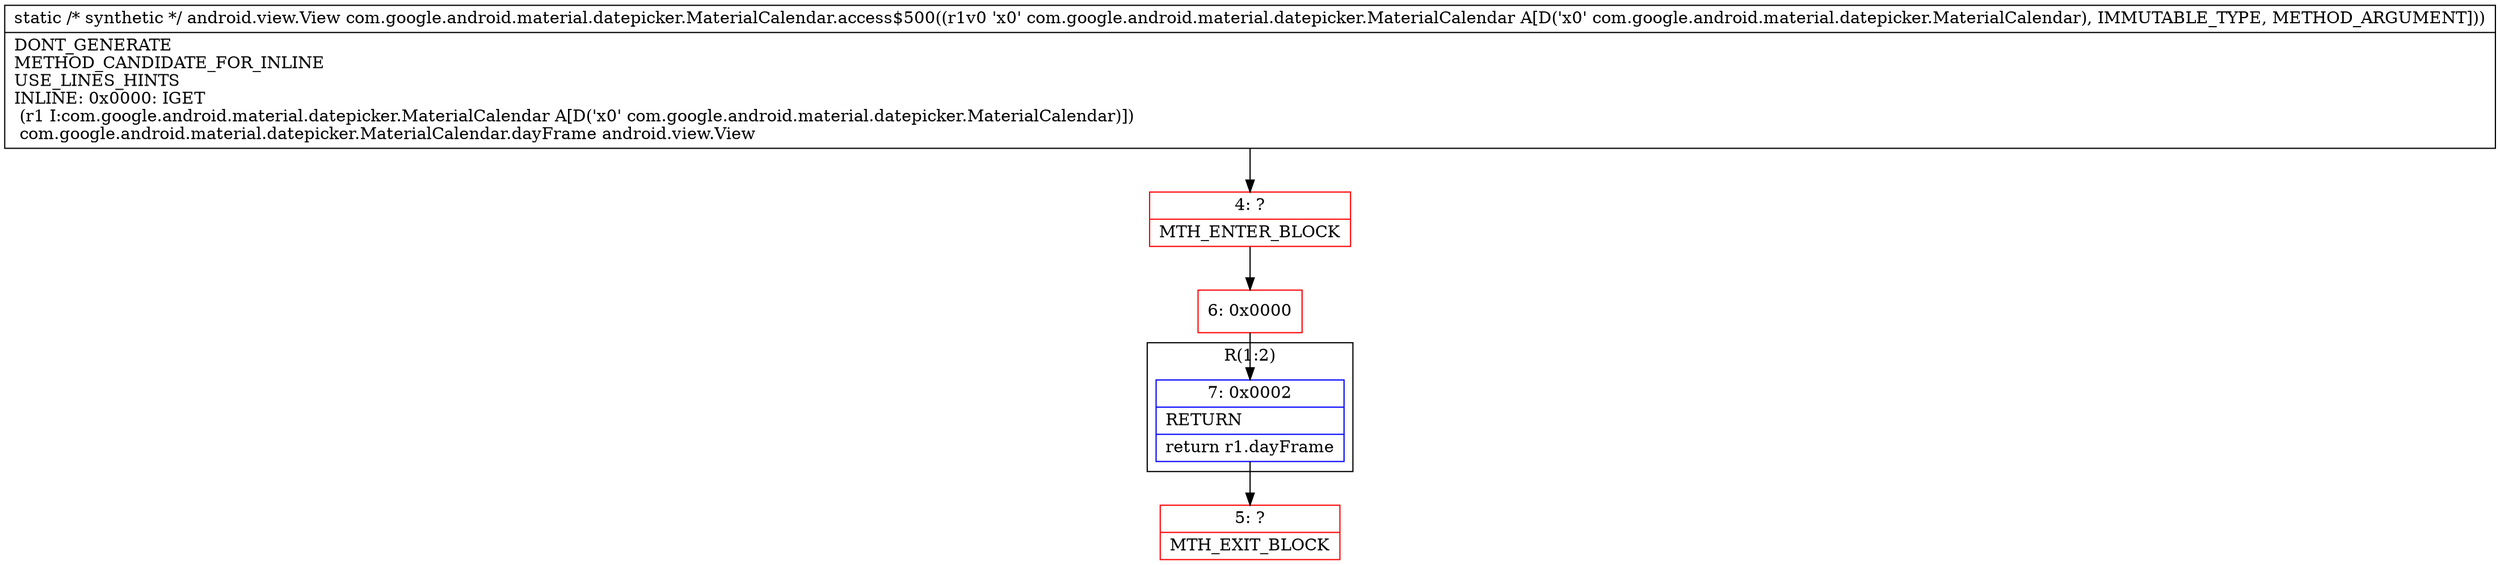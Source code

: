 digraph "CFG forcom.google.android.material.datepicker.MaterialCalendar.access$500(Lcom\/google\/android\/material\/datepicker\/MaterialCalendar;)Landroid\/view\/View;" {
subgraph cluster_Region_957219111 {
label = "R(1:2)";
node [shape=record,color=blue];
Node_7 [shape=record,label="{7\:\ 0x0002|RETURN\l|return r1.dayFrame\l}"];
}
Node_4 [shape=record,color=red,label="{4\:\ ?|MTH_ENTER_BLOCK\l}"];
Node_6 [shape=record,color=red,label="{6\:\ 0x0000}"];
Node_5 [shape=record,color=red,label="{5\:\ ?|MTH_EXIT_BLOCK\l}"];
MethodNode[shape=record,label="{static \/* synthetic *\/ android.view.View com.google.android.material.datepicker.MaterialCalendar.access$500((r1v0 'x0' com.google.android.material.datepicker.MaterialCalendar A[D('x0' com.google.android.material.datepicker.MaterialCalendar), IMMUTABLE_TYPE, METHOD_ARGUMENT]))  | DONT_GENERATE\lMETHOD_CANDIDATE_FOR_INLINE\lUSE_LINES_HINTS\lINLINE: 0x0000: IGET  \l  (r1 I:com.google.android.material.datepicker.MaterialCalendar A[D('x0' com.google.android.material.datepicker.MaterialCalendar)])\l com.google.android.material.datepicker.MaterialCalendar.dayFrame android.view.View\l}"];
MethodNode -> Node_4;Node_7 -> Node_5;
Node_4 -> Node_6;
Node_6 -> Node_7;
}

